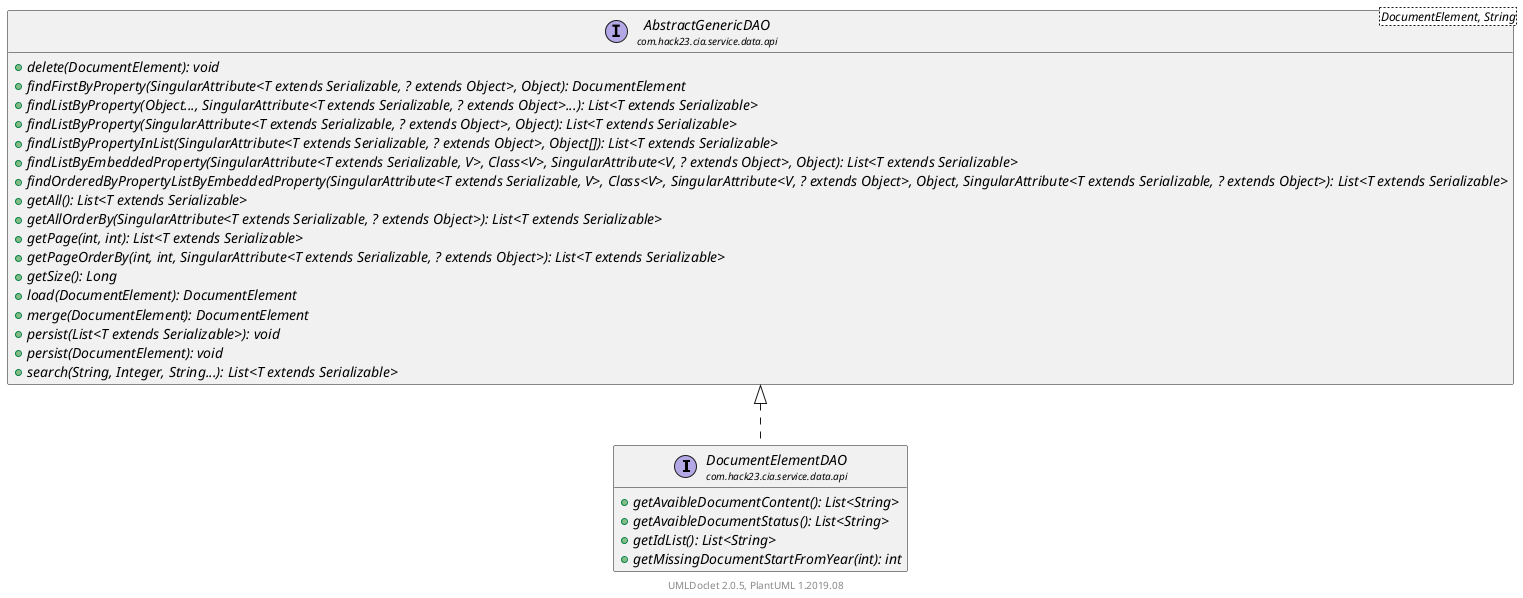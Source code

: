 @startuml
    set namespaceSeparator none
    hide empty fields
    hide empty methods

    interface "<size:14>DocumentElementDAO\n<size:10>com.hack23.cia.service.data.api" as com.hack23.cia.service.data.api.DocumentElementDAO [[DocumentElementDAO.html]] {
        {abstract} +getAvaibleDocumentContent(): List<String>
        {abstract} +getAvaibleDocumentStatus(): List<String>
        {abstract} +getIdList(): List<String>
        {abstract} +getMissingDocumentStartFromYear(int): int
    }

    interface "<size:14>AbstractGenericDAO\n<size:10>com.hack23.cia.service.data.api" as com.hack23.cia.service.data.api.AbstractGenericDAO<DocumentElement, String> [[AbstractGenericDAO.html]] {
        {abstract} +delete(DocumentElement): void
        {abstract} +findFirstByProperty(SingularAttribute<T extends Serializable, ? extends Object>, Object): DocumentElement
        {abstract} +findListByProperty(Object..., SingularAttribute<T extends Serializable, ? extends Object>...): List<T extends Serializable>
        {abstract} +findListByProperty(SingularAttribute<T extends Serializable, ? extends Object>, Object): List<T extends Serializable>
        {abstract} +findListByPropertyInList(SingularAttribute<T extends Serializable, ? extends Object>, Object[]): List<T extends Serializable>
        {abstract} +findListByEmbeddedProperty(SingularAttribute<T extends Serializable, V>, Class<V>, SingularAttribute<V, ? extends Object>, Object): List<T extends Serializable>
        {abstract} +findOrderedByPropertyListByEmbeddedProperty(SingularAttribute<T extends Serializable, V>, Class<V>, SingularAttribute<V, ? extends Object>, Object, SingularAttribute<T extends Serializable, ? extends Object>): List<T extends Serializable>
        {abstract} +getAll(): List<T extends Serializable>
        {abstract} +getAllOrderBy(SingularAttribute<T extends Serializable, ? extends Object>): List<T extends Serializable>
        {abstract} +getPage(int, int): List<T extends Serializable>
        {abstract} +getPageOrderBy(int, int, SingularAttribute<T extends Serializable, ? extends Object>): List<T extends Serializable>
        {abstract} +getSize(): Long
        {abstract} +load(DocumentElement): DocumentElement
        {abstract} +merge(DocumentElement): DocumentElement
        {abstract} +persist(List<T extends Serializable>): void
        {abstract} +persist(DocumentElement): void
        {abstract} +search(String, Integer, String...): List<T extends Serializable>
    }

    com.hack23.cia.service.data.api.AbstractGenericDAO <|.. com.hack23.cia.service.data.api.DocumentElementDAO

    center footer UMLDoclet 2.0.5, PlantUML 1.2019.08
@enduml
